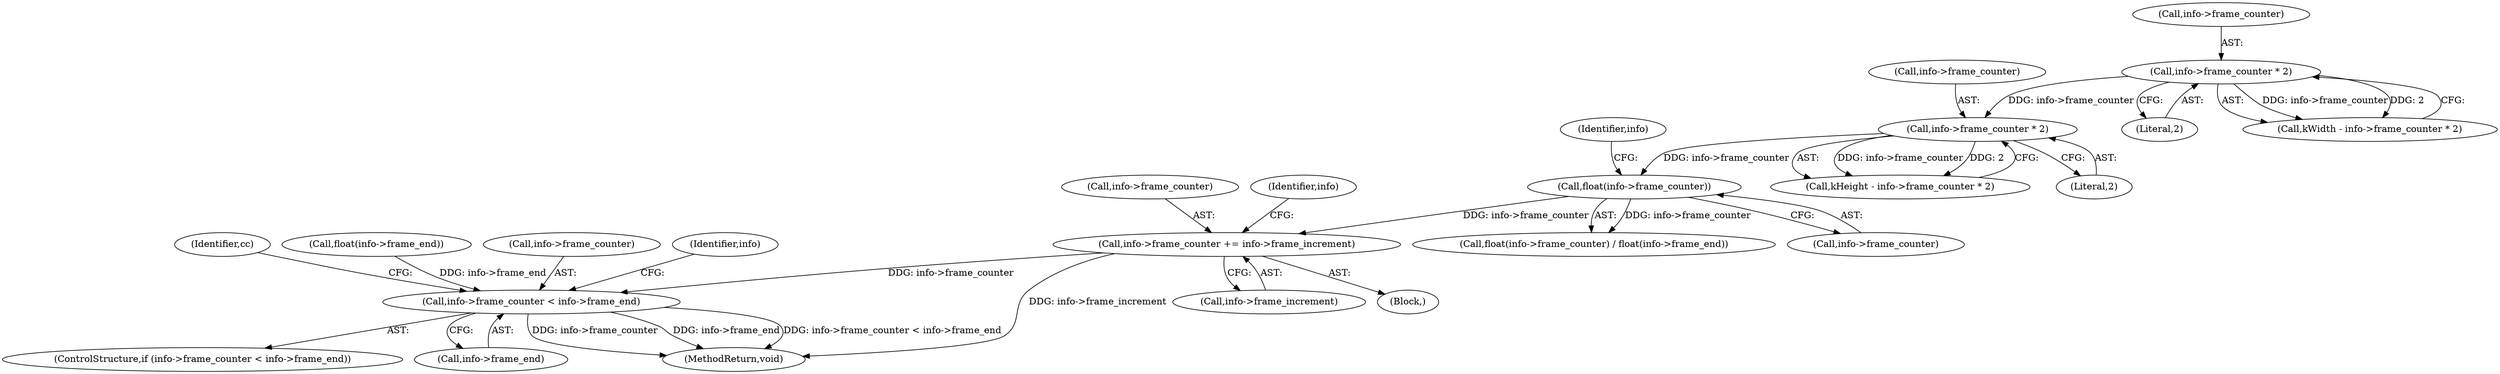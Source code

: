 digraph "0_Chrome_c96312d46205ea82764aba6255ecbb8dd5f57d11_0@pointer" {
"1000191" [label="(Call,info->frame_counter += info->frame_increment)"];
"1000176" [label="(Call,float(info->frame_counter))"];
"1000135" [label="(Call,info->frame_counter * 2)"];
"1000125" [label="(Call,info->frame_counter * 2)"];
"1000199" [label="(Call,info->frame_counter < info->frame_end)"];
"1000175" [label="(Call,float(info->frame_counter) / float(info->frame_end))"];
"1000209" [label="(Identifier,cc)"];
"1000180" [label="(Call,float(info->frame_end))"];
"1000133" [label="(Call,kHeight - info->frame_counter * 2)"];
"1000129" [label="(Literal,2)"];
"1000135" [label="(Call,info->frame_counter * 2)"];
"1000126" [label="(Call,info->frame_counter)"];
"1000198" [label="(ControlStructure,if (info->frame_counter < info->frame_end))"];
"1000192" [label="(Call,info->frame_counter)"];
"1000201" [label="(Identifier,info)"];
"1000125" [label="(Call,info->frame_counter * 2)"];
"1000200" [label="(Call,info->frame_counter)"];
"1000177" [label="(Call,info->frame_counter)"];
"1000203" [label="(Call,info->frame_end)"];
"1000195" [label="(Call,info->frame_increment)"];
"1000229" [label="(Identifier,info)"];
"1000139" [label="(Literal,2)"];
"1000105" [label="(Block,)"];
"1000199" [label="(Call,info->frame_counter < info->frame_end)"];
"1000191" [label="(Call,info->frame_counter += info->frame_increment)"];
"1000176" [label="(Call,float(info->frame_counter))"];
"1000236" [label="(MethodReturn,void)"];
"1000123" [label="(Call,kWidth - info->frame_counter * 2)"];
"1000182" [label="(Identifier,info)"];
"1000136" [label="(Call,info->frame_counter)"];
"1000191" -> "1000105"  [label="AST: "];
"1000191" -> "1000195"  [label="CFG: "];
"1000192" -> "1000191"  [label="AST: "];
"1000195" -> "1000191"  [label="AST: "];
"1000201" -> "1000191"  [label="CFG: "];
"1000191" -> "1000236"  [label="DDG: info->frame_increment"];
"1000176" -> "1000191"  [label="DDG: info->frame_counter"];
"1000191" -> "1000199"  [label="DDG: info->frame_counter"];
"1000176" -> "1000175"  [label="AST: "];
"1000176" -> "1000177"  [label="CFG: "];
"1000177" -> "1000176"  [label="AST: "];
"1000182" -> "1000176"  [label="CFG: "];
"1000176" -> "1000175"  [label="DDG: info->frame_counter"];
"1000135" -> "1000176"  [label="DDG: info->frame_counter"];
"1000135" -> "1000133"  [label="AST: "];
"1000135" -> "1000139"  [label="CFG: "];
"1000136" -> "1000135"  [label="AST: "];
"1000139" -> "1000135"  [label="AST: "];
"1000133" -> "1000135"  [label="CFG: "];
"1000135" -> "1000133"  [label="DDG: info->frame_counter"];
"1000135" -> "1000133"  [label="DDG: 2"];
"1000125" -> "1000135"  [label="DDG: info->frame_counter"];
"1000125" -> "1000123"  [label="AST: "];
"1000125" -> "1000129"  [label="CFG: "];
"1000126" -> "1000125"  [label="AST: "];
"1000129" -> "1000125"  [label="AST: "];
"1000123" -> "1000125"  [label="CFG: "];
"1000125" -> "1000123"  [label="DDG: info->frame_counter"];
"1000125" -> "1000123"  [label="DDG: 2"];
"1000199" -> "1000198"  [label="AST: "];
"1000199" -> "1000203"  [label="CFG: "];
"1000200" -> "1000199"  [label="AST: "];
"1000203" -> "1000199"  [label="AST: "];
"1000209" -> "1000199"  [label="CFG: "];
"1000229" -> "1000199"  [label="CFG: "];
"1000199" -> "1000236"  [label="DDG: info->frame_counter"];
"1000199" -> "1000236"  [label="DDG: info->frame_end"];
"1000199" -> "1000236"  [label="DDG: info->frame_counter < info->frame_end"];
"1000180" -> "1000199"  [label="DDG: info->frame_end"];
}
